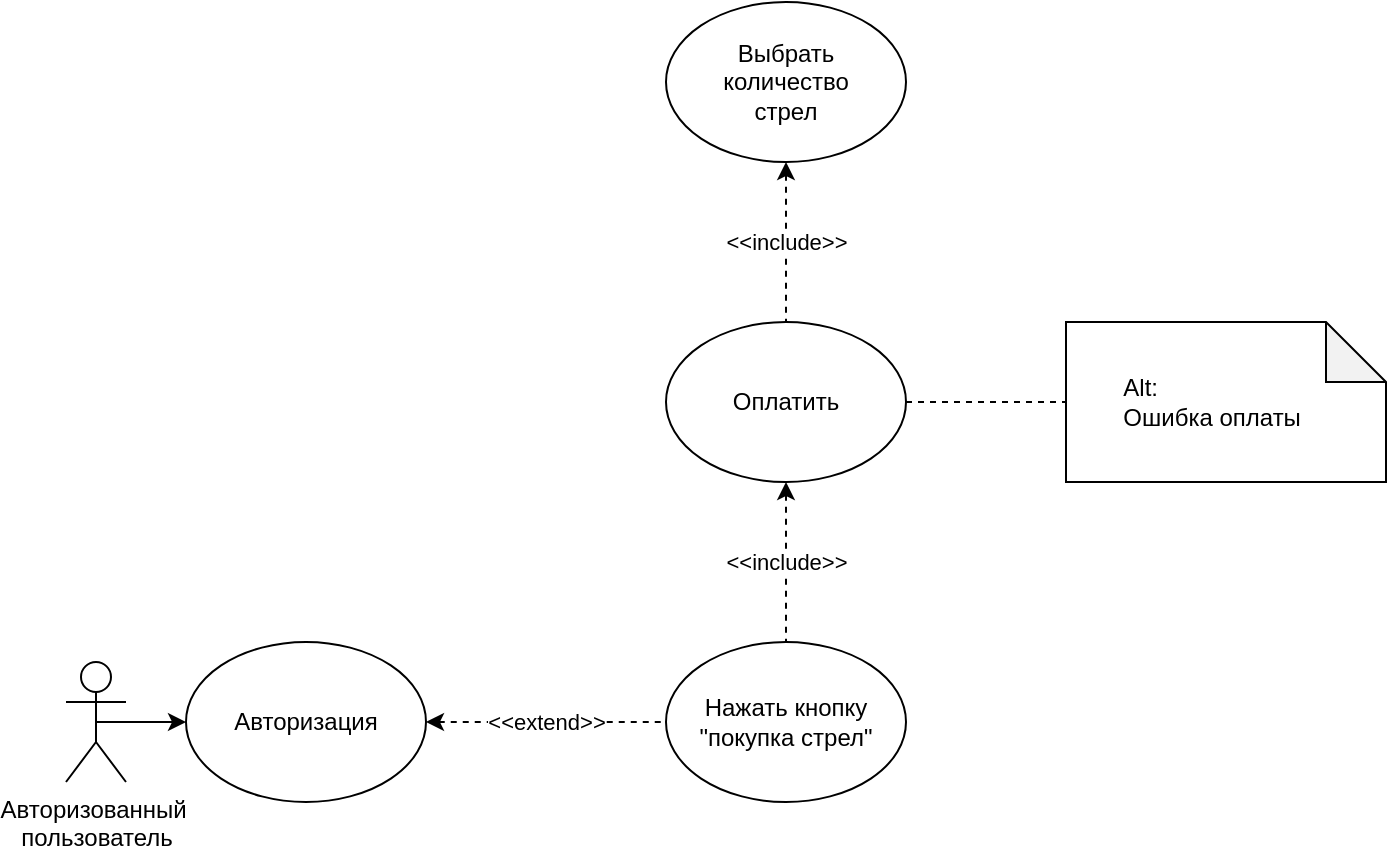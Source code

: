 <mxfile>
    <diagram id="VpNJYUi2JoIzdKcuqj6z" name="Страница 1">
        <mxGraphModel dx="1294" dy="767" grid="1" gridSize="10" guides="1" tooltips="1" connect="1" arrows="1" fold="1" page="1" pageScale="1" pageWidth="1169" pageHeight="827" math="0" shadow="0">
            <root>
                <mxCell id="0"/>
                <mxCell id="1" parent="0"/>
                <mxCell id="9" style="edgeStyle=none;html=1;exitX=0.5;exitY=0.5;exitDx=0;exitDy=0;exitPerimeter=0;entryX=0;entryY=0.5;entryDx=0;entryDy=0;" parent="1" source="2" target="5" edge="1">
                    <mxGeometry relative="1" as="geometry"/>
                </mxCell>
                <mxCell id="2" value="Авторизованный&amp;nbsp;&lt;br&gt;пользователь" style="shape=umlActor;verticalLabelPosition=bottom;verticalAlign=top;html=1;outlineConnect=0;" parent="1" vertex="1">
                    <mxGeometry x="60" y="350" width="30" height="60" as="geometry"/>
                </mxCell>
                <mxCell id="5" value="Авторизация" style="ellipse;whiteSpace=wrap;html=1;" parent="1" vertex="1">
                    <mxGeometry x="120" y="340" width="120" height="80" as="geometry"/>
                </mxCell>
                <mxCell id="17" value="Нажать кнопку &quot;покупка стрел&quot;" style="ellipse;whiteSpace=wrap;html=1;" parent="1" vertex="1">
                    <mxGeometry x="360" y="340" width="120" height="80" as="geometry"/>
                </mxCell>
                <mxCell id="18" value="&amp;lt;&amp;lt;extend&amp;gt;&amp;gt;" style="edgeStyle=none;html=1;exitX=1;exitY=0.5;exitDx=0;exitDy=0;dashed=1;entryX=0;entryY=0.5;entryDx=0;entryDy=0;startArrow=classic;startFill=1;endArrow=none;endFill=0;" parent="1" source="5" target="17" edge="1">
                    <mxGeometry x="-0.008" relative="1" as="geometry">
                        <mxPoint x="320" y="310" as="targetPoint"/>
                        <mxPoint x="239.996" y="470.004" as="sourcePoint"/>
                        <mxPoint as="offset"/>
                    </mxGeometry>
                </mxCell>
                <mxCell id="19" value="Выбрать &lt;br&gt;количество&lt;br&gt;стрел" style="ellipse;whiteSpace=wrap;html=1;" vertex="1" parent="1">
                    <mxGeometry x="360" y="20" width="120" height="80" as="geometry"/>
                </mxCell>
                <mxCell id="25" style="edgeStyle=none;html=1;exitX=1;exitY=0.5;exitDx=0;exitDy=0;entryX=0;entryY=0.5;entryDx=0;entryDy=0;entryPerimeter=0;endArrow=none;endFill=0;dashed=1;" edge="1" parent="1" source="20" target="24">
                    <mxGeometry relative="1" as="geometry"/>
                </mxCell>
                <mxCell id="20" value="Оплатить" style="ellipse;whiteSpace=wrap;html=1;" vertex="1" parent="1">
                    <mxGeometry x="360" y="180" width="120" height="80" as="geometry"/>
                </mxCell>
                <mxCell id="22" value="&amp;lt;&amp;lt;include&amp;gt;&amp;gt;" style="edgeStyle=none;html=1;exitX=0.5;exitY=1;exitDx=0;exitDy=0;dashed=1;entryX=0.5;entryY=0;entryDx=0;entryDy=0;startArrow=classic;startFill=1;endArrow=none;endFill=0;" edge="1" parent="1" source="20" target="17">
                    <mxGeometry x="-0.008" relative="1" as="geometry">
                        <mxPoint x="380" y="400" as="targetPoint"/>
                        <mxPoint x="260" y="400" as="sourcePoint"/>
                        <mxPoint as="offset"/>
                    </mxGeometry>
                </mxCell>
                <mxCell id="23" value="&amp;lt;&amp;lt;include&amp;gt;&amp;gt;" style="edgeStyle=none;html=1;exitX=0.5;exitY=1;exitDx=0;exitDy=0;dashed=1;entryX=0.5;entryY=0;entryDx=0;entryDy=0;startArrow=classic;startFill=1;endArrow=none;endFill=0;" edge="1" parent="1" source="19" target="20">
                    <mxGeometry x="-0.008" relative="1" as="geometry">
                        <mxPoint x="340" y="230" as="targetPoint"/>
                        <mxPoint x="340" y="150" as="sourcePoint"/>
                        <mxPoint as="offset"/>
                    </mxGeometry>
                </mxCell>
                <mxCell id="24" value="&lt;span style=&quot;white-space: pre;&quot;&gt;&#9;&lt;/span&gt;Alt:&lt;br&gt;&lt;span style=&quot;white-space: pre;&quot;&gt;&#9;&lt;/span&gt;Ошибка оплаты" style="shape=note;whiteSpace=wrap;html=1;backgroundOutline=1;darkOpacity=0.05;align=left;" vertex="1" parent="1">
                    <mxGeometry x="560" y="180" width="160" height="80" as="geometry"/>
                </mxCell>
            </root>
        </mxGraphModel>
    </diagram>
</mxfile>
